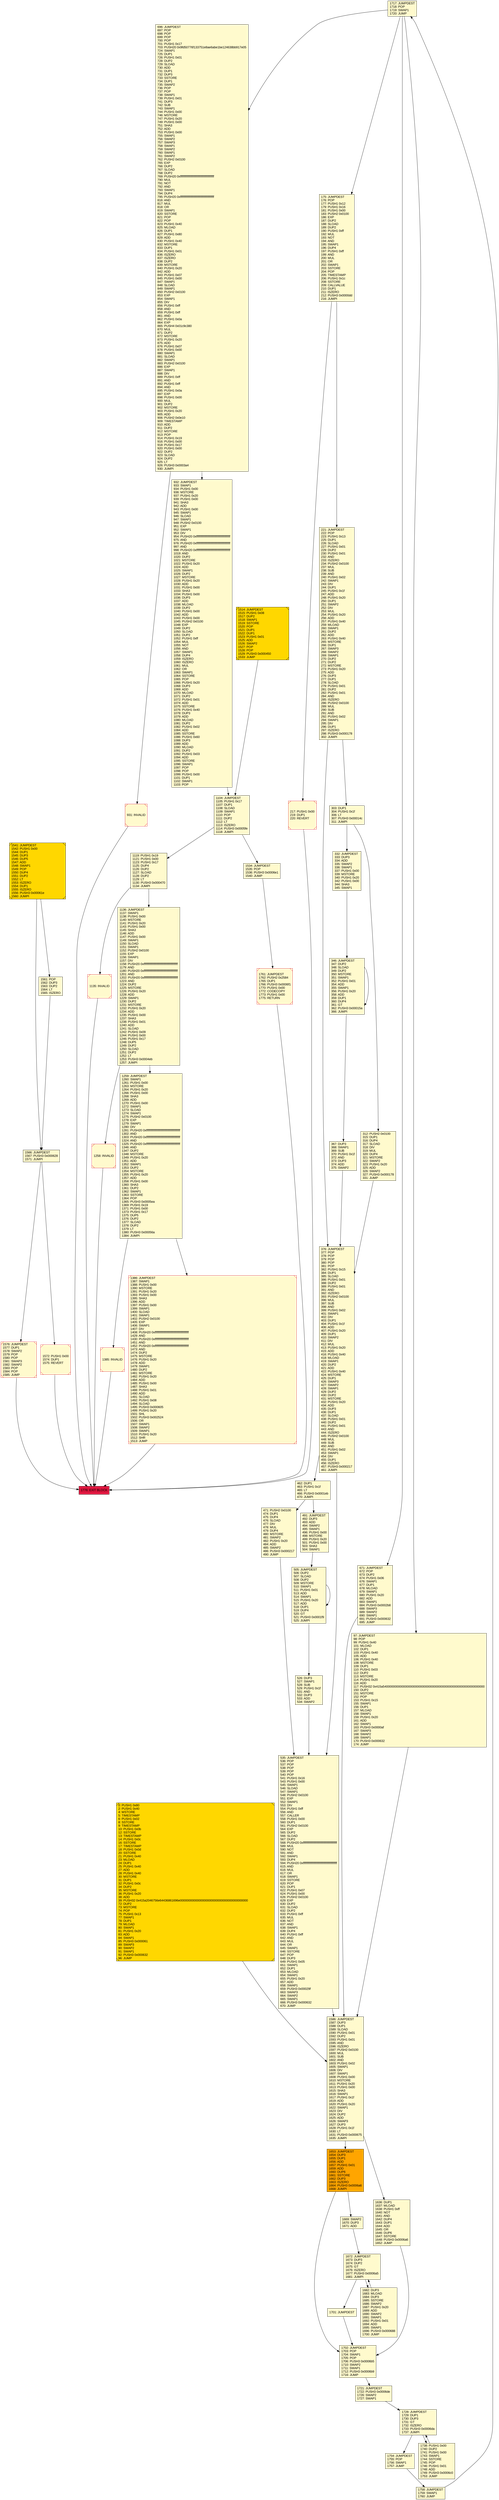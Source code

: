 digraph G {
bgcolor=transparent rankdir=UD;
node [shape=box style=filled color=black fillcolor=white fontname=arial fontcolor=black];
1534 [label="1534: JUMPDEST\l1535: POP\l1536: PUSH3 0x0006e1\l1540: JUMP\l" fillcolor=lemonchiffon ];
221 [label="221: JUMPDEST\l222: POP\l223: PUSH1 0x13\l225: DUP1\l226: SLOAD\l227: PUSH1 0x01\l229: DUP2\l230: PUSH1 0x01\l232: AND\l233: ISZERO\l234: PUSH2 0x0100\l237: MUL\l238: SUB\l239: AND\l240: PUSH1 0x02\l242: SWAP1\l243: DIV\l244: DUP1\l245: PUSH1 0x1f\l247: ADD\l248: PUSH1 0x20\l250: DUP1\l251: SWAP2\l252: DIV\l253: MUL\l254: PUSH1 0x20\l256: ADD\l257: PUSH1 0x40\l259: MLOAD\l260: SWAP1\l261: DUP2\l262: ADD\l263: PUSH1 0x40\l265: MSTORE\l266: DUP1\l267: SWAP3\l268: SWAP2\l269: SWAP1\l270: DUP2\l271: DUP2\l272: MSTORE\l273: PUSH1 0x20\l275: ADD\l276: DUP3\l277: DUP1\l278: SLOAD\l279: PUSH1 0x01\l281: DUP2\l282: PUSH1 0x01\l284: AND\l285: ISZERO\l286: PUSH2 0x0100\l289: MUL\l290: SUB\l291: AND\l292: PUSH1 0x02\l294: SWAP1\l295: DIV\l296: DUP1\l297: ISZERO\l298: PUSH3 0x000178\l302: JUMPI\l" fillcolor=lemonchiffon ];
1572 [label="1572: PUSH1 0x00\l1574: DUP1\l1575: REVERT\l" fillcolor=lemonchiffon shape=Msquare color=crimson ];
1669 [label="1669: SWAP2\l1670: DUP3\l1671: ADD\l" fillcolor=lemonchiffon ];
0 [label="0: PUSH1 0x80\l2: PUSH1 0x40\l4: MSTORE\l5: TIMESTAMP\l6: PUSH1 0x02\l8: SSTORE\l9: TIMESTAMP\l10: PUSH1 0x0b\l12: SSTORE\l13: TIMESTAMP\l14: PUSH1 0x0c\l16: SSTORE\l17: TIMESTAMP\l18: PUSH1 0x0d\l20: SSTORE\l21: PUSH1 0x40\l23: MLOAD\l24: DUP1\l25: PUSH1 0x40\l27: ADD\l28: PUSH1 0x40\l30: MSTORE\l31: DUP1\l32: PUSH1 0x0c\l34: DUP2\l35: MSTORE\l36: PUSH1 0x20\l38: ADD\l39: PUSH32 0x415a2046756e64436861696e0000000000000000000000000000000000000000\l72: DUP2\l73: MSTORE\l74: POP\l75: PUSH1 0x13\l77: SWAP1\l78: DUP1\l79: MLOAD\l80: SWAP1\l81: PUSH1 0x20\l83: ADD\l84: SWAP1\l85: PUSH3 0x000061\l89: SWAP3\l90: SWAP2\l91: SWAP1\l92: PUSH3 0x000632\l96: JUMP\l" fillcolor=lemonchiffon shape=Msquare fillcolor=gold ];
1754 [label="1754: JUMPDEST\l1755: POP\l1756: SWAP1\l1757: JUMP\l" fillcolor=lemonchiffon ];
312 [label="312: PUSH2 0x0100\l315: DUP1\l316: DUP4\l317: SLOAD\l318: DIV\l319: MUL\l320: DUP4\l321: MSTORE\l322: SWAP2\l323: PUSH1 0x20\l325: ADD\l326: SWAP2\l327: PUSH3 0x000178\l331: JUMP\l" fillcolor=lemonchiffon ];
1561 [label="1561: POP\l1562: DUP3\l1563: DUP2\l1564: LT\l1565: ISZERO\l" fillcolor=lemonchiffon ];
1636 [label="1636: DUP1\l1637: MLOAD\l1638: PUSH1 0xff\l1640: NOT\l1641: AND\l1642: DUP4\l1643: DUP1\l1644: ADD\l1645: OR\l1646: DUP6\l1647: SSTORE\l1648: PUSH3 0x0006a6\l1652: JUMP\l" fillcolor=lemonchiffon ];
346 [label="346: JUMPDEST\l347: DUP2\l348: SLOAD\l349: DUP2\l350: MSTORE\l351: SWAP1\l352: PUSH1 0x01\l354: ADD\l355: SWAP1\l356: PUSH1 0x20\l358: ADD\l359: DUP1\l360: DUP4\l361: GT\l362: PUSH3 0x00015a\l366: JUMPI\l" fillcolor=lemonchiffon ];
1702 [label="1702: JUMPDEST\l1703: POP\l1704: SWAP1\l1705: POP\l1706: PUSH3 0x0006b5\l1710: SWAP2\l1711: SWAP1\l1712: PUSH3 0x0006b9\l1716: JUMP\l" fillcolor=lemonchiffon ];
931 [label="931: INVALID\l" fillcolor=lemonchiffon shape=Msquare color=crimson ];
1541 [label="1541: JUMPDEST\l1542: PUSH1 0x00\l1544: DUP1\l1545: DUP3\l1546: DUP5\l1547: ADD\l1548: SWAP1\l1549: POP\l1550: DUP4\l1551: DUP2\l1552: LT\l1553: ISZERO\l1554: DUP1\l1555: ISZERO\l1556: PUSH3 0x00061e\l1560: JUMPI\l" fillcolor=lemonchiffon shape=Msquare fillcolor=gold ];
1566 [label="1566: JUMPDEST\l1567: PUSH3 0x000628\l1571: JUMPI\l" fillcolor=lemonchiffon ];
1738 [label="1738: PUSH1 0x00\l1740: DUP2\l1741: PUSH1 0x00\l1743: SWAP1\l1744: SSTORE\l1745: POP\l1746: PUSH1 0x01\l1748: ADD\l1749: PUSH3 0x0006c0\l1753: JUMP\l" fillcolor=lemonchiffon ];
1761 [label="1761: JUMPDEST\l1762: PUSH2 0x2584\l1765: DUP1\l1766: PUSH3 0x0006f1\l1770: PUSH1 0x00\l1772: CODECOPY\l1773: PUSH1 0x00\l1775: RETURN\l" fillcolor=lemonchiffon shape=Msquare color=crimson ];
303 [label="303: DUP1\l304: PUSH1 0x1f\l306: LT\l307: PUSH3 0x00014c\l311: JUMPI\l" fillcolor=lemonchiffon ];
505 [label="505: JUMPDEST\l506: DUP2\l507: SLOAD\l508: DUP2\l509: MSTORE\l510: SWAP1\l511: PUSH1 0x01\l513: ADD\l514: SWAP1\l515: PUSH1 0x20\l517: ADD\l518: DUP1\l519: DUP4\l520: GT\l521: PUSH3 0x0001f9\l525: JUMPI\l" fillcolor=lemonchiffon ];
671 [label="671: JUMPDEST\l672: POP\l673: DUP2\l674: PUSH1 0x06\l676: SWAP1\l677: DUP1\l678: MLOAD\l679: SWAP1\l680: PUSH1 0x20\l682: ADD\l683: SWAP1\l684: PUSH3 0x0002b8\l688: SWAP3\l689: SWAP2\l690: SWAP1\l691: PUSH3 0x000632\l695: JUMP\l" fillcolor=lemonchiffon ];
526 [label="526: DUP3\l527: SWAP1\l528: SUB\l529: PUSH1 0x1f\l531: AND\l532: DUP3\l533: ADD\l534: SWAP2\l" fillcolor=lemonchiffon ];
1672 [label="1672: JUMPDEST\l1673: DUP3\l1674: DUP2\l1675: GT\l1676: ISZERO\l1677: PUSH3 0x0006a5\l1681: JUMPI\l" fillcolor=lemonchiffon ];
97 [label="97: JUMPDEST\l98: POP\l99: PUSH1 0x40\l101: MLOAD\l102: DUP1\l103: PUSH1 0x40\l105: ADD\l106: PUSH1 0x40\l108: MSTORE\l109: DUP1\l110: PUSH1 0x03\l112: DUP2\l113: MSTORE\l114: PUSH1 0x20\l116: ADD\l117: PUSH32 0x415a540000000000000000000000000000000000000000000000000000000000\l150: DUP2\l151: MSTORE\l152: POP\l153: PUSH1 0x15\l155: SWAP1\l156: DUP1\l157: MLOAD\l158: SWAP1\l159: PUSH1 0x20\l161: ADD\l162: SWAP1\l163: PUSH3 0x0000af\l167: SWAP3\l168: SWAP2\l169: SWAP1\l170: PUSH3 0x000632\l174: JUMP\l" fillcolor=lemonchiffon ];
696 [label="696: JUMPDEST\l697: POP\l698: POP\l699: POP\l700: POP\l701: PUSH1 0x17\l703: PUSH20 0x9fd50776f133751e8ae6abe1be124638bb917e05\l724: SWAP1\l725: DUP1\l726: PUSH1 0x01\l728: DUP2\l729: SLOAD\l730: ADD\l731: DUP1\l732: DUP3\l733: SSTORE\l734: DUP1\l735: SWAP2\l736: POP\l737: POP\l738: SWAP1\l739: PUSH1 0x01\l741: DUP3\l742: SUB\l743: SWAP1\l744: PUSH1 0x00\l746: MSTORE\l747: PUSH1 0x20\l749: PUSH1 0x00\l751: SHA3\l752: ADD\l753: PUSH1 0x00\l755: SWAP1\l756: SWAP2\l757: SWAP3\l758: SWAP1\l759: SWAP2\l760: SWAP1\l761: SWAP2\l762: PUSH2 0x0100\l765: EXP\l766: DUP2\l767: SLOAD\l768: DUP2\l769: PUSH20 0xffffffffffffffffffffffffffffffffffffffff\l790: MUL\l791: NOT\l792: AND\l793: SWAP1\l794: DUP4\l795: PUSH20 0xffffffffffffffffffffffffffffffffffffffff\l816: AND\l817: MUL\l818: OR\l819: SWAP1\l820: SSTORE\l821: POP\l822: POP\l823: PUSH1 0x40\l825: MLOAD\l826: DUP1\l827: PUSH1 0x80\l829: ADD\l830: PUSH1 0x40\l832: MSTORE\l833: DUP1\l834: PUSH1 0x01\l836: ISZERO\l837: ISZERO\l838: DUP2\l839: MSTORE\l840: PUSH1 0x20\l842: ADD\l843: PUSH1 0x07\l845: PUSH1 0x00\l847: SWAP1\l848: SLOAD\l849: SWAP1\l850: PUSH2 0x0100\l853: EXP\l854: SWAP1\l855: DIV\l856: PUSH1 0xff\l858: AND\l859: PUSH1 0xff\l861: AND\l862: PUSH1 0x0a\l864: EXP\l865: PUSH4 0x01c9c380\l870: MUL\l871: DUP2\l872: MSTORE\l873: PUSH1 0x20\l875: ADD\l876: PUSH1 0x07\l878: PUSH1 0x00\l880: SWAP1\l881: SLOAD\l882: SWAP1\l883: PUSH2 0x0100\l886: EXP\l887: SWAP1\l888: DIV\l889: PUSH1 0xff\l891: AND\l892: PUSH1 0xff\l894: AND\l895: PUSH1 0x0a\l897: EXP\l898: PUSH1 0x00\l900: MUL\l901: DUP2\l902: MSTORE\l903: PUSH1 0x20\l905: ADD\l906: PUSH2 0x0e10\l909: TIMESTAMP\l910: ADD\l911: DUP2\l912: MSTORE\l913: POP\l914: PUSH1 0x19\l916: PUSH1 0x00\l918: PUSH1 0x17\l920: PUSH1 0x00\l922: DUP2\l923: SLOAD\l924: DUP2\l925: LT\l926: PUSH3 0x0003a4\l930: JUMPI\l" fillcolor=lemonchiffon ];
1576 [label="1576: JUMPDEST\l1577: DUP1\l1578: SWAP2\l1579: POP\l1580: POP\l1581: SWAP3\l1582: SWAP2\l1583: POP\l1584: POP\l1585: JUMP\l" fillcolor=lemonchiffon shape=Msquare color=crimson ];
376 [label="376: JUMPDEST\l377: POP\l378: POP\l379: POP\l380: POP\l381: POP\l382: PUSH1 0x15\l384: DUP1\l385: SLOAD\l386: PUSH1 0x01\l388: DUP2\l389: PUSH1 0x01\l391: AND\l392: ISZERO\l393: PUSH2 0x0100\l396: MUL\l397: SUB\l398: AND\l399: PUSH1 0x02\l401: SWAP1\l402: DIV\l403: DUP1\l404: PUSH1 0x1f\l406: ADD\l407: PUSH1 0x20\l409: DUP1\l410: SWAP2\l411: DIV\l412: MUL\l413: PUSH1 0x20\l415: ADD\l416: PUSH1 0x40\l418: MLOAD\l419: SWAP1\l420: DUP2\l421: ADD\l422: PUSH1 0x40\l424: MSTORE\l425: DUP1\l426: SWAP3\l427: SWAP2\l428: SWAP1\l429: DUP2\l430: DUP2\l431: MSTORE\l432: PUSH1 0x20\l434: ADD\l435: DUP3\l436: DUP1\l437: SLOAD\l438: PUSH1 0x01\l440: DUP2\l441: PUSH1 0x01\l443: AND\l444: ISZERO\l445: PUSH2 0x0100\l448: MUL\l449: SUB\l450: AND\l451: PUSH1 0x02\l453: SWAP1\l454: DIV\l455: DUP1\l456: ISZERO\l457: PUSH3 0x000217\l461: JUMPI\l" fillcolor=lemonchiffon ];
932 [label="932: JUMPDEST\l933: SWAP1\l934: PUSH1 0x00\l936: MSTORE\l937: PUSH1 0x20\l939: PUSH1 0x00\l941: SHA3\l942: ADD\l943: PUSH1 0x00\l945: SWAP1\l946: SLOAD\l947: SWAP1\l948: PUSH2 0x0100\l951: EXP\l952: SWAP1\l953: DIV\l954: PUSH20 0xffffffffffffffffffffffffffffffffffffffff\l975: AND\l976: PUSH20 0xffffffffffffffffffffffffffffffffffffffff\l997: AND\l998: PUSH20 0xffffffffffffffffffffffffffffffffffffffff\l1019: AND\l1020: DUP2\l1021: MSTORE\l1022: PUSH1 0x20\l1024: ADD\l1025: SWAP1\l1026: DUP2\l1027: MSTORE\l1028: PUSH1 0x20\l1030: ADD\l1031: PUSH1 0x00\l1033: SHA3\l1034: PUSH1 0x00\l1036: DUP3\l1037: ADD\l1038: MLOAD\l1039: DUP2\l1040: PUSH1 0x00\l1042: ADD\l1043: PUSH1 0x00\l1045: PUSH2 0x0100\l1048: EXP\l1049: DUP2\l1050: SLOAD\l1051: DUP2\l1052: PUSH1 0xff\l1054: MUL\l1055: NOT\l1056: AND\l1057: SWAP1\l1058: DUP4\l1059: ISZERO\l1060: ISZERO\l1061: MUL\l1062: OR\l1063: SWAP1\l1064: SSTORE\l1065: POP\l1066: PUSH1 0x20\l1068: DUP3\l1069: ADD\l1070: MLOAD\l1071: DUP2\l1072: PUSH1 0x01\l1074: ADD\l1075: SSTORE\l1076: PUSH1 0x40\l1078: DUP3\l1079: ADD\l1080: MLOAD\l1081: DUP2\l1082: PUSH1 0x02\l1084: ADD\l1085: SSTORE\l1086: PUSH1 0x60\l1088: DUP3\l1089: ADD\l1090: MLOAD\l1091: DUP2\l1092: PUSH1 0x03\l1094: ADD\l1095: SSTORE\l1096: SWAP1\l1097: POP\l1098: POP\l1099: PUSH1 0x00\l1101: DUP1\l1102: SWAP1\l1103: POP\l" fillcolor=lemonchiffon ];
1119 [label="1119: PUSH1 0x19\l1121: PUSH1 0x00\l1123: PUSH1 0x17\l1125: DUP4\l1126: DUP2\l1127: SLOAD\l1128: DUP2\l1129: LT\l1130: PUSH3 0x000470\l1134: JUMPI\l" fillcolor=lemonchiffon ];
1259 [label="1259: JUMPDEST\l1260: SWAP1\l1261: PUSH1 0x00\l1263: MSTORE\l1264: PUSH1 0x20\l1266: PUSH1 0x00\l1268: SHA3\l1269: ADD\l1270: PUSH1 0x00\l1272: SWAP1\l1273: SLOAD\l1274: SWAP1\l1275: PUSH2 0x0100\l1278: EXP\l1279: SWAP1\l1280: DIV\l1281: PUSH20 0xffffffffffffffffffffffffffffffffffffffff\l1302: AND\l1303: PUSH20 0xffffffffffffffffffffffffffffffffffffffff\l1324: AND\l1325: PUSH20 0xffffffffffffffffffffffffffffffffffffffff\l1346: AND\l1347: DUP2\l1348: MSTORE\l1349: PUSH1 0x20\l1351: ADD\l1352: SWAP1\l1353: DUP2\l1354: MSTORE\l1355: PUSH1 0x20\l1357: ADD\l1358: PUSH1 0x00\l1360: SHA3\l1361: DUP2\l1362: SWAP1\l1363: SSTORE\l1364: POP\l1365: PUSH3 0x0005ea\l1369: PUSH1 0x19\l1371: PUSH1 0x00\l1373: PUSH1 0x17\l1375: DUP5\l1376: DUP2\l1377: SLOAD\l1378: DUP2\l1379: LT\l1380: PUSH3 0x00056a\l1384: JUMPI\l" fillcolor=lemonchiffon ];
1104 [label="1104: JUMPDEST\l1105: PUSH1 0x17\l1107: DUP1\l1108: SLOAD\l1109: SWAP1\l1110: POP\l1111: DUP2\l1112: LT\l1113: ISZERO\l1114: PUSH3 0x0005fe\l1118: JUMPI\l" fillcolor=lemonchiffon ];
175 [label="175: JUMPDEST\l176: POP\l177: PUSH1 0x12\l179: PUSH1 0x16\l181: PUSH1 0x00\l183: PUSH2 0x0100\l186: EXP\l187: DUP2\l188: SLOAD\l189: DUP2\l190: PUSH1 0xff\l192: MUL\l193: NOT\l194: AND\l195: SWAP1\l196: DUP4\l197: PUSH1 0xff\l199: AND\l200: MUL\l201: OR\l202: SWAP1\l203: SSTORE\l204: POP\l205: TIMESTAMP\l206: PUSH1 0x1c\l208: SSTORE\l209: CALLVALUE\l210: DUP1\l211: ISZERO\l212: PUSH3 0x0000dd\l216: JUMPI\l" fillcolor=lemonchiffon ];
1135 [label="1135: INVALID\l" fillcolor=lemonchiffon shape=Msquare color=crimson ];
535 [label="535: JUMPDEST\l536: POP\l537: POP\l538: POP\l539: POP\l540: POP\l541: PUSH1 0x16\l543: PUSH1 0x00\l545: SWAP1\l546: SLOAD\l547: SWAP1\l548: PUSH2 0x0100\l551: EXP\l552: SWAP1\l553: DIV\l554: PUSH1 0xff\l556: AND\l557: CALLER\l558: PUSH1 0x00\l560: DUP1\l561: PUSH2 0x0100\l564: EXP\l565: DUP2\l566: SLOAD\l567: DUP2\l568: PUSH20 0xffffffffffffffffffffffffffffffffffffffff\l589: MUL\l590: NOT\l591: AND\l592: SWAP1\l593: DUP4\l594: PUSH20 0xffffffffffffffffffffffffffffffffffffffff\l615: AND\l616: MUL\l617: OR\l618: SWAP1\l619: SSTORE\l620: POP\l621: DUP1\l622: PUSH1 0x07\l624: PUSH1 0x00\l626: PUSH2 0x0100\l629: EXP\l630: DUP2\l631: SLOAD\l632: DUP2\l633: PUSH1 0xff\l635: MUL\l636: NOT\l637: AND\l638: SWAP1\l639: DUP4\l640: PUSH1 0xff\l642: AND\l643: MUL\l644: OR\l645: SWAP1\l646: SSTORE\l647: POP\l648: DUP3\l649: PUSH1 0x05\l651: SWAP1\l652: DUP1\l653: MLOAD\l654: SWAP1\l655: PUSH1 0x20\l657: ADD\l658: SWAP1\l659: PUSH3 0x00029f\l663: SWAP3\l664: SWAP2\l665: SWAP1\l666: PUSH3 0x000632\l670: JUMP\l" fillcolor=lemonchiffon ];
462 [label="462: DUP1\l463: PUSH1 0x1f\l465: LT\l466: PUSH3 0x0001eb\l470: JUMPI\l" fillcolor=lemonchiffon ];
1258 [label="1258: INVALID\l" fillcolor=lemonchiffon shape=Msquare color=crimson ];
332 [label="332: JUMPDEST\l333: DUP3\l334: ADD\l335: SWAP2\l336: SWAP1\l337: PUSH1 0x00\l339: MSTORE\l340: PUSH1 0x20\l342: PUSH1 0x00\l344: SHA3\l345: SWAP1\l" fillcolor=lemonchiffon ];
1385 [label="1385: INVALID\l" fillcolor=lemonchiffon shape=Msquare color=crimson ];
1728 [label="1728: JUMPDEST\l1729: DUP1\l1730: DUP3\l1731: GT\l1732: ISZERO\l1733: PUSH3 0x0006da\l1737: JUMPI\l" fillcolor=lemonchiffon ];
367 [label="367: DUP3\l368: SWAP1\l369: SUB\l370: PUSH1 0x1f\l372: AND\l373: DUP3\l374: ADD\l375: SWAP2\l" fillcolor=lemonchiffon ];
1586 [label="1586: JUMPDEST\l1587: DUP3\l1588: DUP1\l1589: SLOAD\l1590: PUSH1 0x01\l1592: DUP2\l1593: PUSH1 0x01\l1595: AND\l1596: ISZERO\l1597: PUSH2 0x0100\l1600: MUL\l1601: SUB\l1602: AND\l1603: PUSH1 0x02\l1605: SWAP1\l1606: DIV\l1607: SWAP1\l1608: PUSH1 0x00\l1610: MSTORE\l1611: PUSH1 0x20\l1613: PUSH1 0x00\l1615: SHA3\l1616: SWAP1\l1617: PUSH1 0x1f\l1619: ADD\l1620: PUSH1 0x20\l1622: SWAP1\l1623: DIV\l1624: DUP2\l1625: ADD\l1626: SWAP3\l1627: DUP3\l1628: PUSH1 0x1f\l1630: LT\l1631: PUSH3 0x000675\l1635: JUMPI\l" fillcolor=lemonchiffon ];
471 [label="471: PUSH2 0x0100\l474: DUP1\l475: DUP4\l476: SLOAD\l477: DIV\l478: MUL\l479: DUP4\l480: MSTORE\l481: SWAP2\l482: PUSH1 0x20\l484: ADD\l485: SWAP2\l486: PUSH3 0x000217\l490: JUMP\l" fillcolor=lemonchiffon ];
1136 [label="1136: JUMPDEST\l1137: SWAP1\l1138: PUSH1 0x00\l1140: MSTORE\l1141: PUSH1 0x20\l1143: PUSH1 0x00\l1145: SHA3\l1146: ADD\l1147: PUSH1 0x00\l1149: SWAP1\l1150: SLOAD\l1151: SWAP1\l1152: PUSH2 0x0100\l1155: EXP\l1156: SWAP1\l1157: DIV\l1158: PUSH20 0xffffffffffffffffffffffffffffffffffffffff\l1179: AND\l1180: PUSH20 0xffffffffffffffffffffffffffffffffffffffff\l1201: AND\l1202: PUSH20 0xffffffffffffffffffffffffffffffffffffffff\l1223: AND\l1224: DUP2\l1225: MSTORE\l1226: PUSH1 0x20\l1228: ADD\l1229: SWAP1\l1230: DUP2\l1231: MSTORE\l1232: PUSH1 0x20\l1234: ADD\l1235: PUSH1 0x00\l1237: SHA3\l1238: PUSH1 0x01\l1240: ADD\l1241: SLOAD\l1242: PUSH1 0x09\l1244: PUSH1 0x00\l1246: PUSH1 0x17\l1248: DUP5\l1249: DUP2\l1250: SLOAD\l1251: DUP2\l1252: LT\l1253: PUSH3 0x0004eb\l1257: JUMPI\l" fillcolor=lemonchiffon ];
1386 [label="1386: JUMPDEST\l1387: SWAP1\l1388: PUSH1 0x00\l1390: MSTORE\l1391: PUSH1 0x20\l1393: PUSH1 0x00\l1395: SHA3\l1396: ADD\l1397: PUSH1 0x00\l1399: SWAP1\l1400: SLOAD\l1401: SWAP1\l1402: PUSH2 0x0100\l1405: EXP\l1406: SWAP1\l1407: DIV\l1408: PUSH20 0xffffffffffffffffffffffffffffffffffffffff\l1429: AND\l1430: PUSH20 0xffffffffffffffffffffffffffffffffffffffff\l1451: AND\l1452: PUSH20 0xffffffffffffffffffffffffffffffffffffffff\l1473: AND\l1474: DUP2\l1475: MSTORE\l1476: PUSH1 0x20\l1478: ADD\l1479: SWAP1\l1480: DUP2\l1481: MSTORE\l1482: PUSH1 0x20\l1484: ADD\l1485: PUSH1 0x00\l1487: SHA3\l1488: PUSH1 0x01\l1490: ADD\l1491: SLOAD\l1492: PUSH1 0x08\l1494: SLOAD\l1495: PUSH3 0x000605\l1499: PUSH1 0x20\l1501: SHL\l1502: PUSH3 0x002524\l1506: OR\l1507: SWAP1\l1508: SWAP2\l1509: SWAP1\l1510: PUSH1 0x20\l1512: SHR\l1513: JUMP\l" fillcolor=lemonchiffon shape=Msquare color=crimson ];
1682 [label="1682: DUP3\l1683: MLOAD\l1684: DUP3\l1685: SSTORE\l1686: SWAP2\l1687: PUSH1 0x20\l1689: ADD\l1690: SWAP2\l1691: SWAP1\l1692: PUSH1 0x01\l1694: ADD\l1695: SWAP1\l1696: PUSH3 0x000688\l1700: JUMP\l" fillcolor=lemonchiffon ];
1717 [label="1717: JUMPDEST\l1718: POP\l1719: SWAP1\l1720: JUMP\l" fillcolor=lemonchiffon ];
1701 [label="1701: JUMPDEST\l" fillcolor=lemonchiffon ];
1758 [label="1758: JUMPDEST\l1759: SWAP1\l1760: JUMP\l" fillcolor=lemonchiffon ];
1653 [label="1653: JUMPDEST\l1654: DUP3\l1655: DUP1\l1656: ADD\l1657: PUSH1 0x01\l1659: ADD\l1660: DUP6\l1661: SSTORE\l1662: DUP3\l1663: ISZERO\l1664: PUSH3 0x0006a6\l1668: JUMPI\l" fillcolor=orange ];
1721 [label="1721: JUMPDEST\l1722: PUSH3 0x0006de\l1726: SWAP2\l1727: SWAP1\l" fillcolor=lemonchiffon ];
1776 [label="1776: EXIT BLOCK\l" fillcolor=crimson ];
491 [label="491: JUMPDEST\l492: DUP3\l493: ADD\l494: SWAP2\l495: SWAP1\l496: PUSH1 0x00\l498: MSTORE\l499: PUSH1 0x20\l501: PUSH1 0x00\l503: SHA3\l504: SWAP1\l" fillcolor=lemonchiffon ];
1514 [label="1514: JUMPDEST\l1515: PUSH1 0x08\l1517: DUP2\l1518: SWAP1\l1519: SSTORE\l1520: POP\l1521: DUP1\l1522: DUP1\l1523: PUSH1 0x01\l1525: ADD\l1526: SWAP2\l1527: POP\l1528: POP\l1529: PUSH3 0x000450\l1533: JUMP\l" fillcolor=lemonchiffon shape=Msquare fillcolor=gold ];
217 [label="217: PUSH1 0x00\l219: DUP1\l220: REVERT\l" fillcolor=lemonchiffon shape=Msquare color=crimson ];
346 -> 346;
505 -> 505;
505 -> 526;
696 -> 932;
217 -> 1776;
1636 -> 1702;
535 -> 1586;
1541 -> 1561;
932 -> 1104;
1104 -> 1119;
1758 -> 1717;
367 -> 376;
1386 -> 1776;
376 -> 535;
376 -> 462;
1119 -> 1135;
1259 -> 1385;
1135 -> 1776;
462 -> 491;
1119 -> 1136;
1258 -> 1776;
1717 -> 696;
1385 -> 1776;
1566 -> 1572;
175 -> 217;
1136 -> 1259;
1259 -> 1386;
1586 -> 1653;
1561 -> 1566;
462 -> 471;
471 -> 535;
1534 -> 1761;
1576 -> 1776;
1717 -> 175;
221 -> 303;
1136 -> 1258;
1721 -> 1728;
1669 -> 1672;
1541 -> 1566;
303 -> 312;
1514 -> 1104;
1761 -> 1776;
221 -> 376;
332 -> 346;
346 -> 367;
491 -> 505;
1104 -> 1534;
312 -> 376;
1586 -> 1636;
175 -> 221;
1672 -> 1701;
0 -> 1586;
1717 -> 671;
1717 -> 97;
696 -> 931;
1728 -> 1754;
1672 -> 1682;
1682 -> 1672;
97 -> 1586;
1754 -> 1758;
303 -> 332;
526 -> 535;
1566 -> 1576;
1653 -> 1669;
931 -> 1776;
671 -> 1586;
1701 -> 1702;
1572 -> 1776;
1653 -> 1702;
1702 -> 1721;
1728 -> 1738;
1738 -> 1728;
}